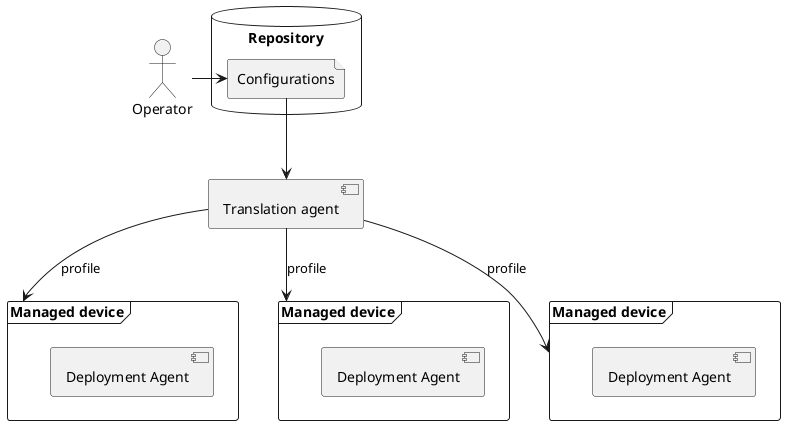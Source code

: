 @startuml

actor "Operator" as ops

component "Translation agent" as ta

frame "Managed device" as md1 {
 component "Deployment Agent" as da1
}
frame "Managed device"  as md2 {
 component "Deployment Agent" as da2
}
frame "Managed device"  as md3 {
 component "Deployment Agent" as da3
}

database "Repository" as repo {
    file "Configurations" as cfg
}

ops -right-> cfg

cfg --> ta

ta --> md1: profile
ta --> md2: profile
ta --> md3: profile
@enduml